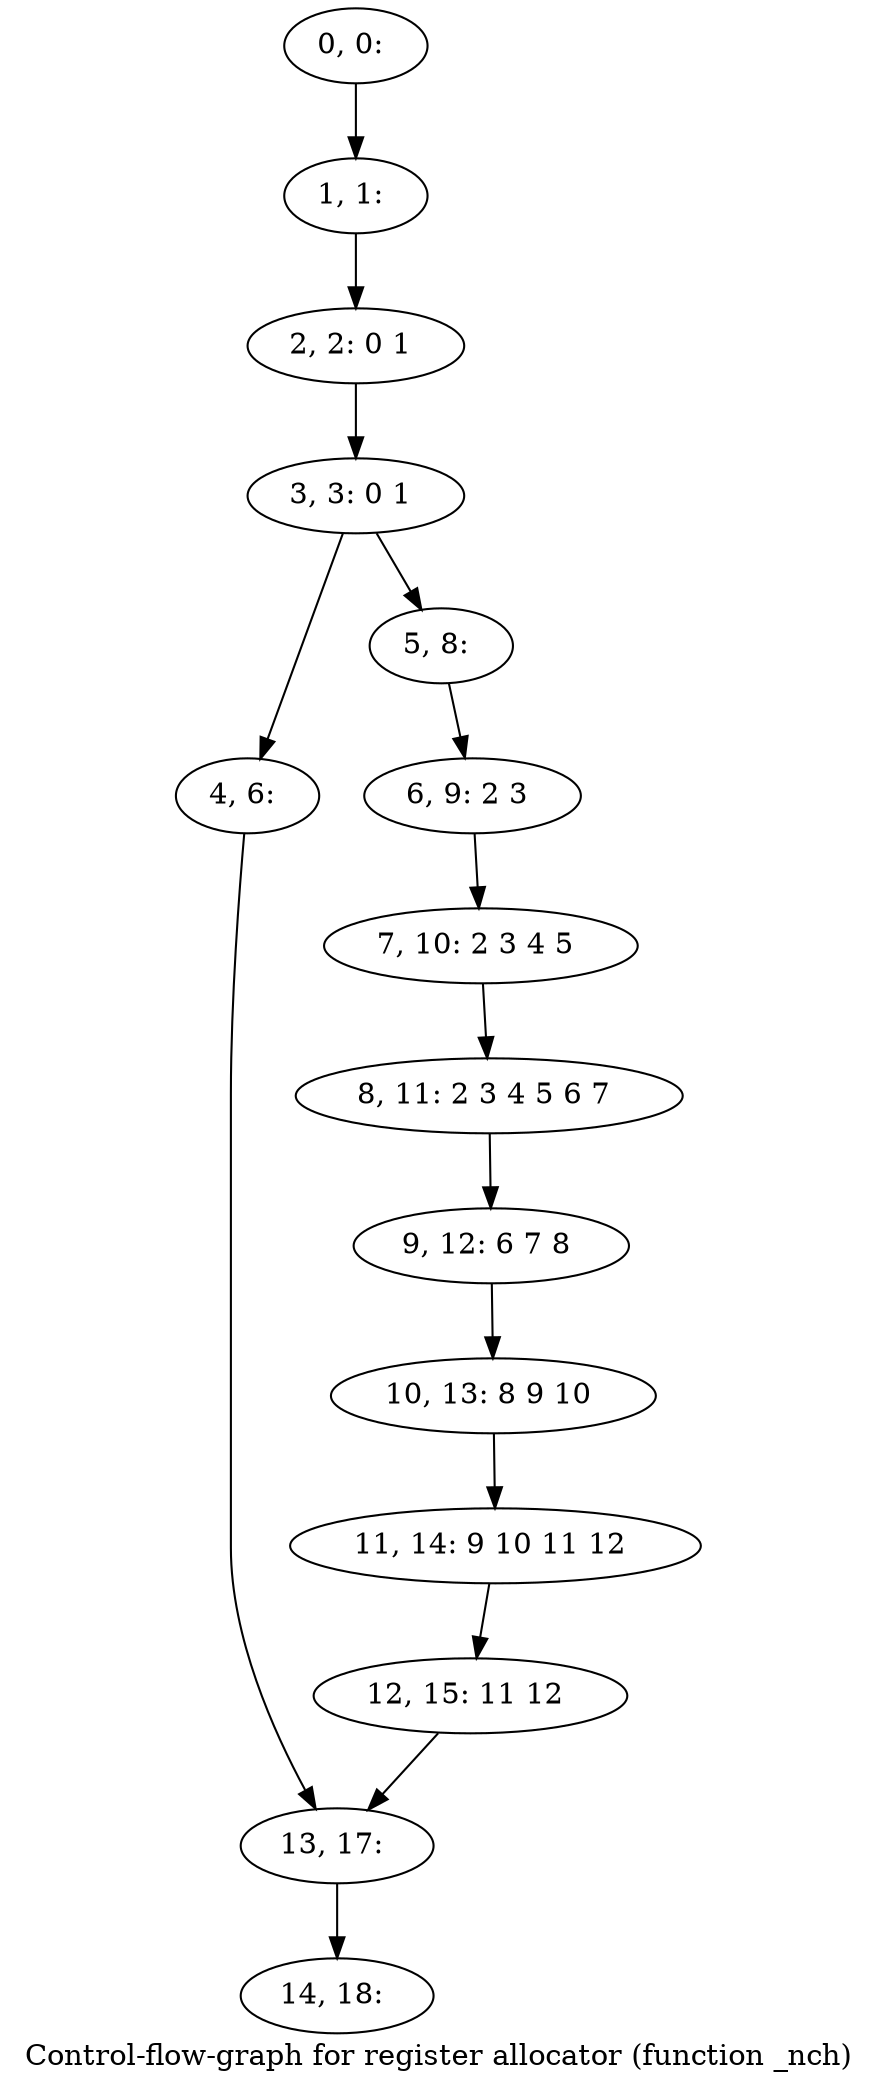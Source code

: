 digraph G {
graph [label="Control-flow-graph for register allocator (function _nch)"]
0[label="0, 0: "];
1[label="1, 1: "];
2[label="2, 2: 0 1 "];
3[label="3, 3: 0 1 "];
4[label="4, 6: "];
5[label="5, 8: "];
6[label="6, 9: 2 3 "];
7[label="7, 10: 2 3 4 5 "];
8[label="8, 11: 2 3 4 5 6 7 "];
9[label="9, 12: 6 7 8 "];
10[label="10, 13: 8 9 10 "];
11[label="11, 14: 9 10 11 12 "];
12[label="12, 15: 11 12 "];
13[label="13, 17: "];
14[label="14, 18: "];
0->1 ;
1->2 ;
2->3 ;
3->4 ;
3->5 ;
4->13 ;
5->6 ;
6->7 ;
7->8 ;
8->9 ;
9->10 ;
10->11 ;
11->12 ;
12->13 ;
13->14 ;
}
